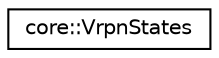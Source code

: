 digraph "Graphical Class Hierarchy"
{
 // LATEX_PDF_SIZE
  edge [fontname="Helvetica",fontsize="10",labelfontname="Helvetica",labelfontsize="10"];
  node [fontname="Helvetica",fontsize="10",shape=record];
  rankdir="LR";
  Node0 [label="core::VrpnStates",height=0.2,width=0.4,color="black", fillcolor="white", style="filled",URL="$dd/d38/structcore_1_1VrpnStates.html",tooltip=" "];
}
